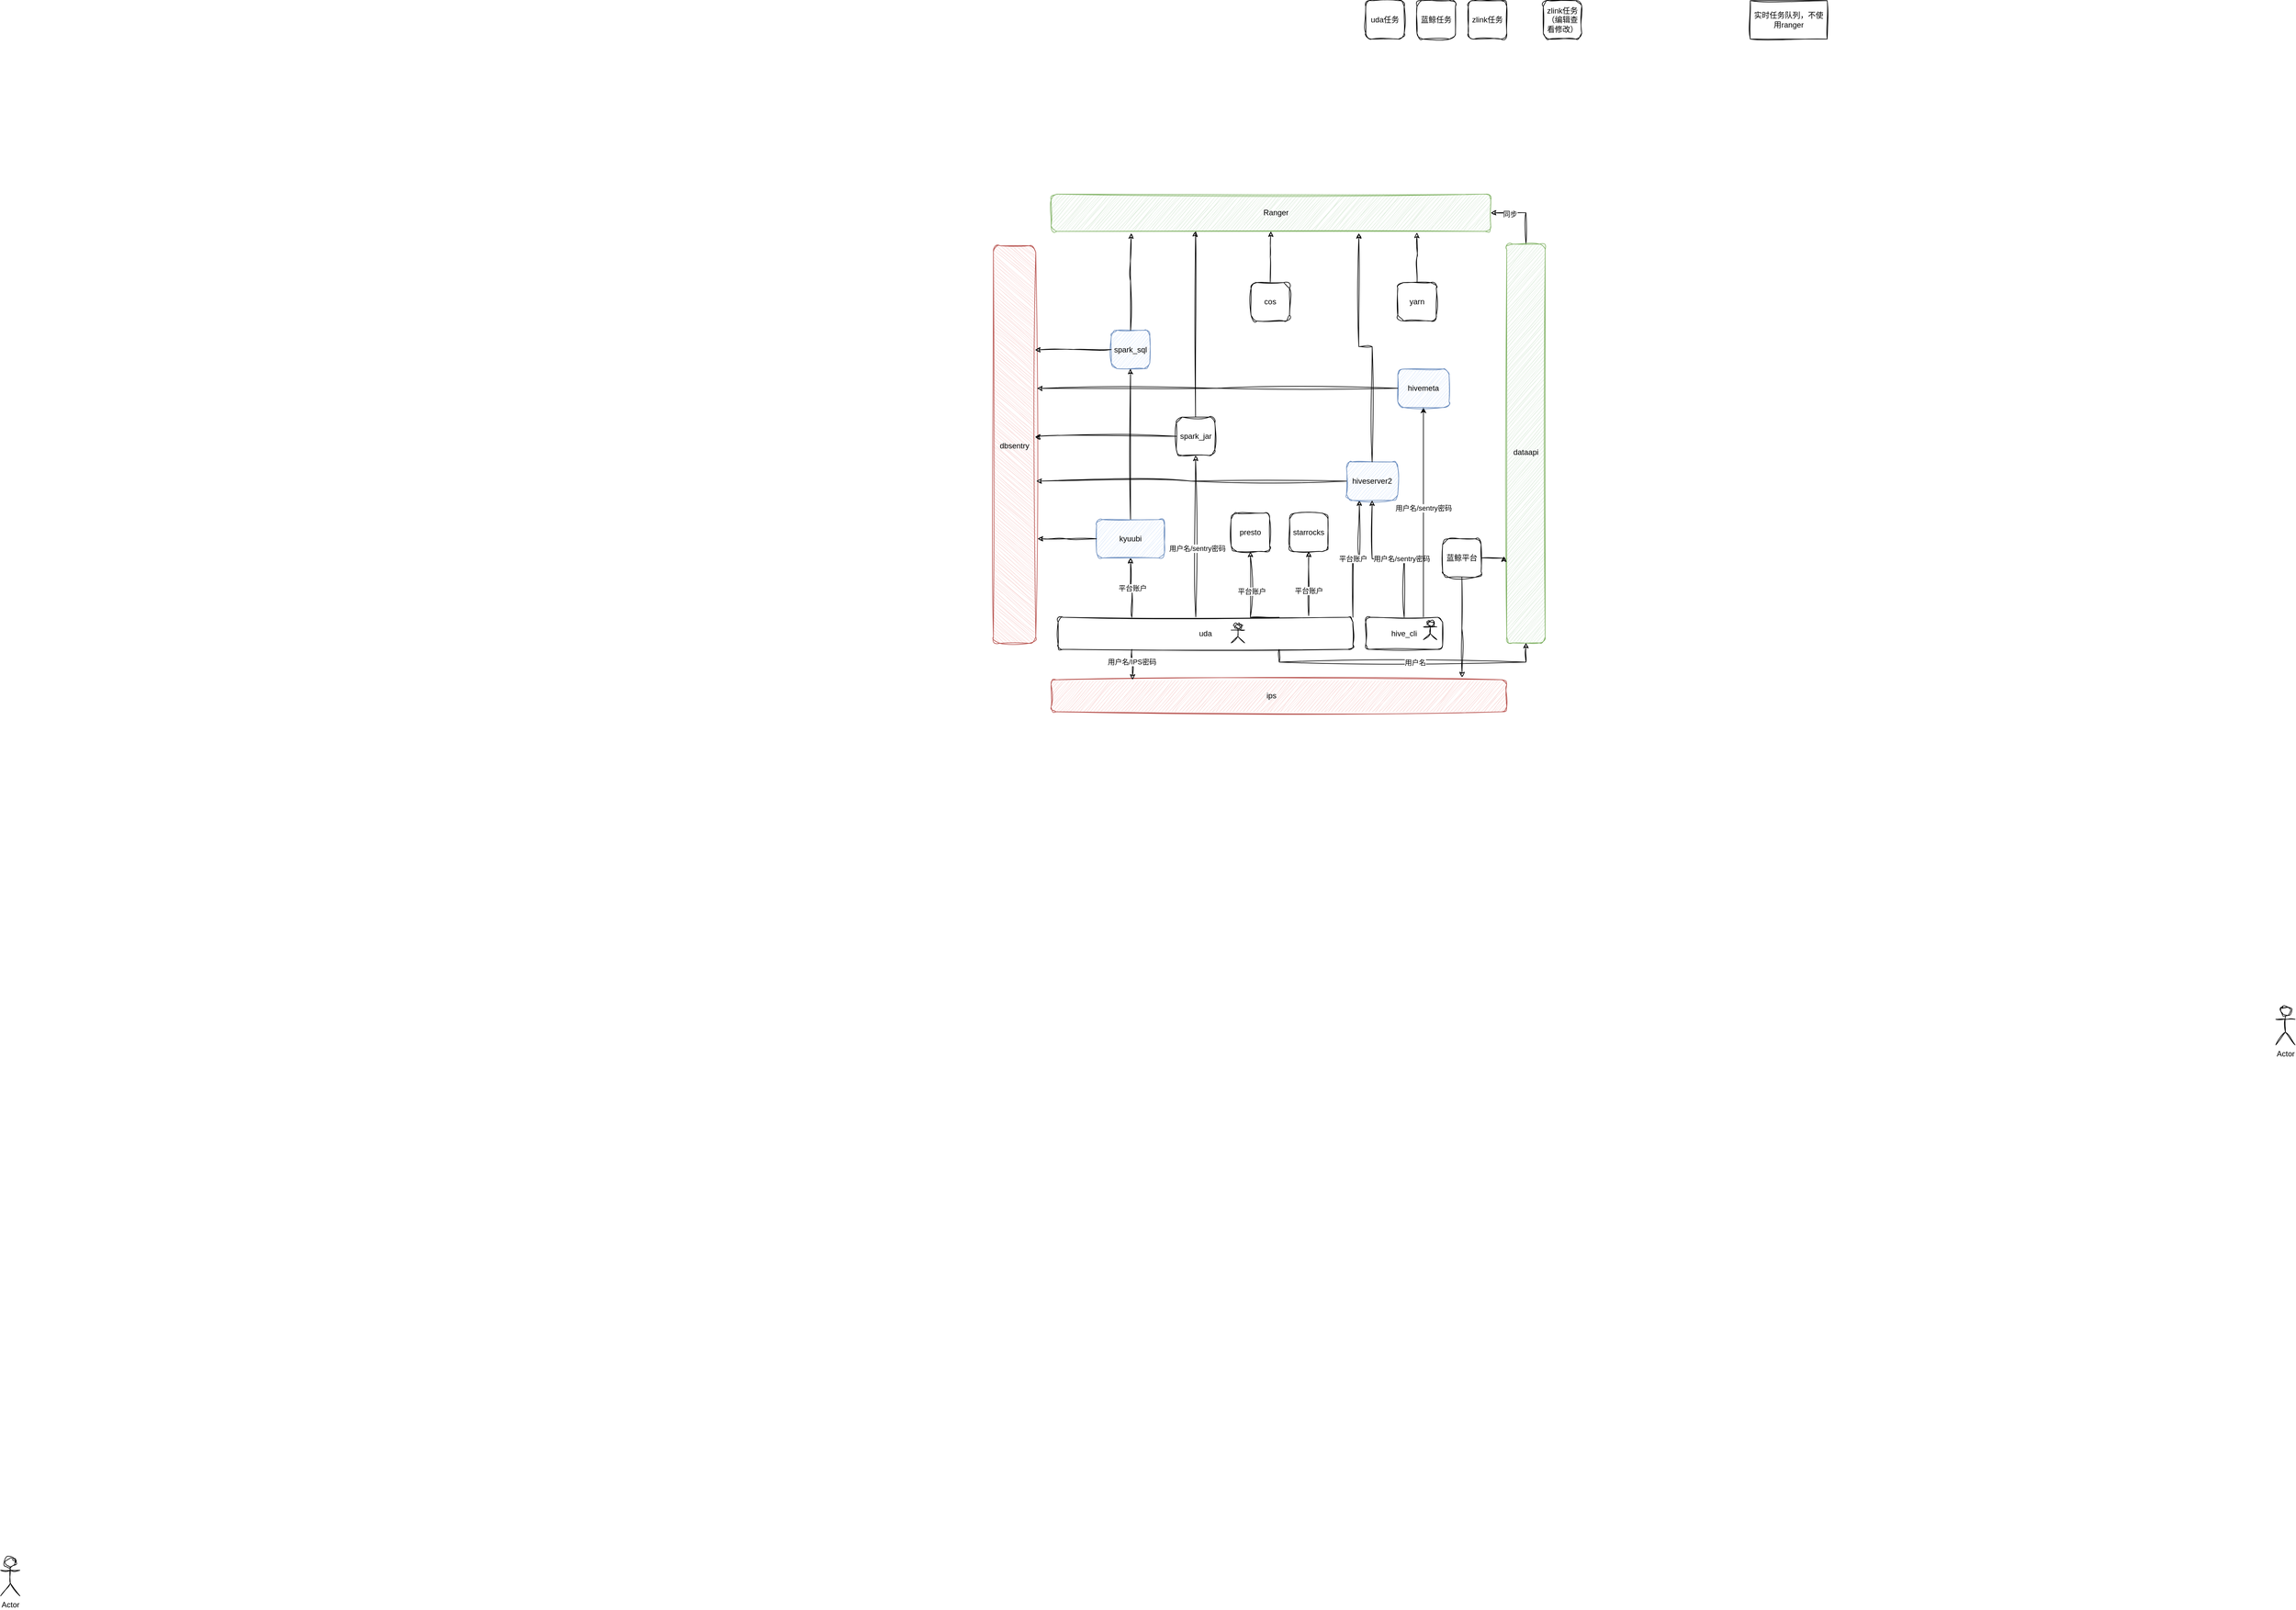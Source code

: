 <mxfile version="23.1.7" type="github">
  <diagram name="第 1 页" id="qP9gnh5afh9dPClMvoWA">
    <mxGraphModel dx="3341" dy="965" grid="1" gridSize="10" guides="1" tooltips="1" connect="1" arrows="1" fold="1" page="1" pageScale="1" pageWidth="827" pageHeight="1169" math="0" shadow="0">
      <root>
        <mxCell id="0" />
        <mxCell id="1" parent="0" />
        <mxCell id="mMMAuUwcqILH_Vkwu0sa-160" style="edgeStyle=orthogonalEdgeStyle;rounded=0;orthogonalLoop=1;jettySize=auto;html=1;exitX=0.5;exitY=0;exitDx=0;exitDy=0;entryX=1;entryY=0.5;entryDx=0;entryDy=0;sketch=1;curveFitting=1;jiggle=2;" edge="1" parent="1" source="mMMAuUwcqILH_Vkwu0sa-4" target="mMMAuUwcqILH_Vkwu0sa-9">
          <mxGeometry relative="1" as="geometry" />
        </mxCell>
        <mxCell id="mMMAuUwcqILH_Vkwu0sa-161" value="同步" style="edgeLabel;html=1;align=center;verticalAlign=middle;resizable=0;points=[];" vertex="1" connectable="0" parent="mMMAuUwcqILH_Vkwu0sa-160">
          <mxGeometry x="0.426" y="2" relative="1" as="geometry">
            <mxPoint as="offset" />
          </mxGeometry>
        </mxCell>
        <mxCell id="mMMAuUwcqILH_Vkwu0sa-4" value="" style="rounded=1;whiteSpace=wrap;html=1;sketch=1;curveFitting=1;jiggle=2;fillColor=#d5e8d4;strokeColor=#82b366;rotation=0;" vertex="1" parent="1">
          <mxGeometry x="700" y="390" width="60" height="622.5" as="geometry" />
        </mxCell>
        <mxCell id="mMMAuUwcqILH_Vkwu0sa-7" value="spark_sql" style="rounded=1;whiteSpace=wrap;html=1;sketch=1;curveFitting=1;jiggle=2;fillColor=#dae8fc;strokeColor=#6c8ebf;" vertex="1" parent="1">
          <mxGeometry x="83" y="524.5" width="60" height="60" as="geometry" />
        </mxCell>
        <mxCell id="mMMAuUwcqILH_Vkwu0sa-9" value="" style="rounded=1;whiteSpace=wrap;html=1;sketch=1;curveFitting=1;jiggle=2;fillColor=#d5e8d4;strokeColor=#82b366;rotation=90;direction=north;" vertex="1" parent="1">
          <mxGeometry x="303" y="-1.96" width="58.05" height="686.09" as="geometry" />
        </mxCell>
        <mxCell id="mMMAuUwcqILH_Vkwu0sa-198" style="edgeStyle=orthogonalEdgeStyle;rounded=0;orthogonalLoop=1;jettySize=auto;html=1;exitX=0.5;exitY=0;exitDx=0;exitDy=0;entryX=0.5;entryY=1;entryDx=0;entryDy=0;sketch=1;curveFitting=1;jiggle=2;" edge="1" parent="1" source="mMMAuUwcqILH_Vkwu0sa-10" target="mMMAuUwcqILH_Vkwu0sa-9">
          <mxGeometry relative="1" as="geometry" />
        </mxCell>
        <mxCell id="mMMAuUwcqILH_Vkwu0sa-10" value="cos" style="rounded=1;whiteSpace=wrap;html=1;sketch=1;curveFitting=1;jiggle=2;" vertex="1" parent="1">
          <mxGeometry x="301.05" y="450" width="60" height="60" as="geometry" />
        </mxCell>
        <mxCell id="mMMAuUwcqILH_Vkwu0sa-12" value="zlink任务（编辑查看修改）" style="rounded=1;whiteSpace=wrap;html=1;sketch=1;curveFitting=1;jiggle=2;" vertex="1" parent="1">
          <mxGeometry x="757" y="10" width="60" height="60" as="geometry" />
        </mxCell>
        <mxCell id="mMMAuUwcqILH_Vkwu0sa-13" value="uda任务" style="rounded=1;whiteSpace=wrap;html=1;sketch=1;curveFitting=1;jiggle=2;" vertex="1" parent="1">
          <mxGeometry x="480" y="10" width="60" height="60" as="geometry" />
        </mxCell>
        <mxCell id="mMMAuUwcqILH_Vkwu0sa-14" value="蓝鲸任务" style="rounded=1;whiteSpace=wrap;html=1;sketch=1;curveFitting=1;jiggle=2;" vertex="1" parent="1">
          <mxGeometry x="560" y="10" width="60" height="60" as="geometry" />
        </mxCell>
        <mxCell id="mMMAuUwcqILH_Vkwu0sa-15" value="zlink任务" style="rounded=1;whiteSpace=wrap;html=1;sketch=1;curveFitting=1;jiggle=2;" vertex="1" parent="1">
          <mxGeometry x="640" y="10" width="60" height="60" as="geometry" />
        </mxCell>
        <mxCell id="mMMAuUwcqILH_Vkwu0sa-16" value="实时任务队列，不使用ranger" style="whiteSpace=wrap;html=1;sketch=1;curveFitting=1;jiggle=2;" vertex="1" parent="1">
          <mxGeometry x="1080" y="10" width="120" height="60" as="geometry" />
        </mxCell>
        <mxCell id="mMMAuUwcqILH_Vkwu0sa-18" value="Actor" style="shape=umlActor;verticalLabelPosition=bottom;verticalAlign=top;html=1;outlineConnect=0;sketch=1;curveFitting=1;jiggle=2;" vertex="1" parent="1">
          <mxGeometry x="1900" y="1580" width="30" height="60" as="geometry" />
        </mxCell>
        <mxCell id="mMMAuUwcqILH_Vkwu0sa-19" value="Actor" style="shape=umlActor;verticalLabelPosition=bottom;verticalAlign=top;html=1;outlineConnect=0;sketch=1;curveFitting=1;jiggle=2;" vertex="1" parent="1">
          <mxGeometry x="-1650" y="2440" width="30" height="60" as="geometry" />
        </mxCell>
        <mxCell id="mMMAuUwcqILH_Vkwu0sa-21" value="" style="rounded=1;whiteSpace=wrap;html=1;sketch=1;curveFitting=1;jiggle=2;fillColor=#f8cecc;strokeColor=#b85450;rotation=-90;" vertex="1" parent="1">
          <mxGeometry x="-378.28" y="669.77" width="620.66" height="66.09" as="geometry" />
        </mxCell>
        <mxCell id="mMMAuUwcqILH_Vkwu0sa-23" value="" style="rounded=1;whiteSpace=wrap;html=1;sketch=1;curveFitting=1;jiggle=2;fillColor=#f8cecc;strokeColor=#b85450;rotation=0;" vertex="1" parent="1">
          <mxGeometry x="-11" y="1070" width="711" height="50" as="geometry" />
        </mxCell>
        <mxCell id="mMMAuUwcqILH_Vkwu0sa-97" style="edgeStyle=orthogonalEdgeStyle;rounded=0;orthogonalLoop=1;jettySize=auto;html=1;exitX=0.25;exitY=0;exitDx=0;exitDy=0;entryX=0.5;entryY=1;entryDx=0;entryDy=0;sketch=1;curveFitting=1;jiggle=2;" edge="1" parent="1" source="mMMAuUwcqILH_Vkwu0sa-27" target="mMMAuUwcqILH_Vkwu0sa-48">
          <mxGeometry relative="1" as="geometry" />
        </mxCell>
        <mxCell id="mMMAuUwcqILH_Vkwu0sa-136" value="平台账户" style="edgeLabel;html=1;align=center;verticalAlign=middle;resizable=0;points=[];" vertex="1" connectable="0" parent="mMMAuUwcqILH_Vkwu0sa-97">
          <mxGeometry x="-0.031" y="-1" relative="1" as="geometry">
            <mxPoint as="offset" />
          </mxGeometry>
        </mxCell>
        <mxCell id="mMMAuUwcqILH_Vkwu0sa-124" style="edgeStyle=orthogonalEdgeStyle;rounded=0;orthogonalLoop=1;jettySize=auto;html=1;exitX=0.75;exitY=1;exitDx=0;exitDy=0;entryX=0.5;entryY=1;entryDx=0;entryDy=0;sketch=1;curveFitting=1;jiggle=2;" edge="1" parent="1" source="mMMAuUwcqILH_Vkwu0sa-27" target="mMMAuUwcqILH_Vkwu0sa-4">
          <mxGeometry relative="1" as="geometry" />
        </mxCell>
        <mxCell id="mMMAuUwcqILH_Vkwu0sa-125" value="用户名" style="edgeLabel;html=1;align=center;verticalAlign=middle;resizable=0;points=[];" vertex="1" connectable="0" parent="mMMAuUwcqILH_Vkwu0sa-124">
          <mxGeometry x="0.067" relative="1" as="geometry">
            <mxPoint as="offset" />
          </mxGeometry>
        </mxCell>
        <mxCell id="mMMAuUwcqILH_Vkwu0sa-128" style="edgeStyle=orthogonalEdgeStyle;rounded=0;orthogonalLoop=1;jettySize=auto;html=1;exitX=1;exitY=0;exitDx=0;exitDy=0;entryX=0.25;entryY=1;entryDx=0;entryDy=0;sketch=1;curveFitting=1;jiggle=2;" edge="1" parent="1" source="mMMAuUwcqILH_Vkwu0sa-27" target="mMMAuUwcqILH_Vkwu0sa-30">
          <mxGeometry relative="1" as="geometry" />
        </mxCell>
        <mxCell id="mMMAuUwcqILH_Vkwu0sa-131" value="平台账户" style="edgeLabel;html=1;align=center;verticalAlign=middle;resizable=0;points=[];" vertex="1" connectable="0" parent="mMMAuUwcqILH_Vkwu0sa-128">
          <mxGeometry x="0.062" y="2" relative="1" as="geometry">
            <mxPoint x="-8" as="offset" />
          </mxGeometry>
        </mxCell>
        <mxCell id="mMMAuUwcqILH_Vkwu0sa-129" style="edgeStyle=orthogonalEdgeStyle;rounded=0;orthogonalLoop=1;jettySize=auto;html=1;exitX=0.75;exitY=0;exitDx=0;exitDy=0;entryX=0.5;entryY=1;entryDx=0;entryDy=0;sketch=1;curveFitting=1;jiggle=2;" edge="1" parent="1" source="mMMAuUwcqILH_Vkwu0sa-27" target="mMMAuUwcqILH_Vkwu0sa-89">
          <mxGeometry relative="1" as="geometry">
            <Array as="points">
              <mxPoint x="300" y="973" />
            </Array>
          </mxGeometry>
        </mxCell>
        <mxCell id="mMMAuUwcqILH_Vkwu0sa-130" value="平台账户" style="edgeLabel;html=1;align=center;verticalAlign=middle;resizable=0;points=[];" vertex="1" connectable="0" parent="mMMAuUwcqILH_Vkwu0sa-129">
          <mxGeometry x="0.157" y="-2" relative="1" as="geometry">
            <mxPoint as="offset" />
          </mxGeometry>
        </mxCell>
        <mxCell id="mMMAuUwcqILH_Vkwu0sa-27" value="uda" style="rounded=1;whiteSpace=wrap;html=1;sketch=1;curveFitting=1;jiggle=2;" vertex="1" parent="1">
          <mxGeometry y="972.5" width="460" height="50" as="geometry" />
        </mxCell>
        <mxCell id="mMMAuUwcqILH_Vkwu0sa-30" value="hiveserver2" style="rounded=1;whiteSpace=wrap;html=1;sketch=1;curveFitting=1;jiggle=2;fillColor=#dae8fc;strokeColor=#6c8ebf;" vertex="1" parent="1">
          <mxGeometry x="450" y="730" width="80" height="60" as="geometry" />
        </mxCell>
        <mxCell id="mMMAuUwcqILH_Vkwu0sa-182" style="edgeStyle=orthogonalEdgeStyle;rounded=0;orthogonalLoop=1;jettySize=auto;html=1;exitX=0.5;exitY=0;exitDx=0;exitDy=0;entryX=0.5;entryY=1;entryDx=0;entryDy=0;sketch=1;curveFitting=1;jiggle=2;" edge="1" parent="1" source="mMMAuUwcqILH_Vkwu0sa-48" target="mMMAuUwcqILH_Vkwu0sa-7">
          <mxGeometry relative="1" as="geometry" />
        </mxCell>
        <mxCell id="mMMAuUwcqILH_Vkwu0sa-48" value="kyuubi" style="rounded=1;whiteSpace=wrap;html=1;sketch=1;curveFitting=1;jiggle=2;fillColor=#dae8fc;strokeColor=#6c8ebf;" vertex="1" parent="1">
          <mxGeometry x="60" y="820" width="106" height="60" as="geometry" />
        </mxCell>
        <mxCell id="mMMAuUwcqILH_Vkwu0sa-49" value="" style="shape=umlActor;verticalLabelPosition=bottom;verticalAlign=top;html=1;outlineConnect=0;sketch=1;curveFitting=1;jiggle=2;" vertex="1" parent="1">
          <mxGeometry x="270" y="982.5" width="21" height="30" as="geometry" />
        </mxCell>
        <mxCell id="mMMAuUwcqILH_Vkwu0sa-121" style="edgeStyle=orthogonalEdgeStyle;rounded=0;orthogonalLoop=1;jettySize=auto;html=1;exitX=0.5;exitY=0;exitDx=0;exitDy=0;entryX=0.5;entryY=1;entryDx=0;entryDy=0;sketch=1;curveFitting=1;jiggle=2;" edge="1" parent="1" source="mMMAuUwcqILH_Vkwu0sa-50" target="mMMAuUwcqILH_Vkwu0sa-30">
          <mxGeometry relative="1" as="geometry" />
        </mxCell>
        <mxCell id="mMMAuUwcqILH_Vkwu0sa-122" value="用户名/sentry密码" style="edgeLabel;html=1;align=center;verticalAlign=middle;resizable=0;points=[];" vertex="1" connectable="0" parent="mMMAuUwcqILH_Vkwu0sa-121">
          <mxGeometry x="-0.173" y="-1" relative="1" as="geometry">
            <mxPoint as="offset" />
          </mxGeometry>
        </mxCell>
        <mxCell id="mMMAuUwcqILH_Vkwu0sa-145" style="edgeStyle=orthogonalEdgeStyle;rounded=0;orthogonalLoop=1;jettySize=auto;html=1;exitX=0.75;exitY=0;exitDx=0;exitDy=0;entryX=0.5;entryY=1;entryDx=0;entryDy=0;" edge="1" parent="1" source="mMMAuUwcqILH_Vkwu0sa-50" target="mMMAuUwcqILH_Vkwu0sa-141">
          <mxGeometry relative="1" as="geometry" />
        </mxCell>
        <mxCell id="mMMAuUwcqILH_Vkwu0sa-146" value="用户名/sentry密码" style="edgeLabel;html=1;align=center;verticalAlign=middle;resizable=0;points=[];" vertex="1" connectable="0" parent="mMMAuUwcqILH_Vkwu0sa-145">
          <mxGeometry x="0.043" relative="1" as="geometry">
            <mxPoint as="offset" />
          </mxGeometry>
        </mxCell>
        <mxCell id="mMMAuUwcqILH_Vkwu0sa-50" value="hive_cli" style="rounded=1;whiteSpace=wrap;html=1;sketch=1;curveFitting=1;jiggle=2;" vertex="1" parent="1">
          <mxGeometry x="480" y="972.5" width="120" height="50" as="geometry" />
        </mxCell>
        <mxCell id="mMMAuUwcqILH_Vkwu0sa-89" value="presto" style="rounded=1;whiteSpace=wrap;html=1;sketch=1;curveFitting=1;jiggle=2;" vertex="1" parent="1">
          <mxGeometry x="270" y="810" width="60" height="60" as="geometry" />
        </mxCell>
        <mxCell id="mMMAuUwcqILH_Vkwu0sa-90" value="蓝鲸平台" style="rounded=1;whiteSpace=wrap;html=1;sketch=1;curveFitting=1;jiggle=2;" vertex="1" parent="1">
          <mxGeometry x="600" y="850" width="60" height="60" as="geometry" />
        </mxCell>
        <mxCell id="mMMAuUwcqILH_Vkwu0sa-120" value="" style="shape=umlActor;verticalLabelPosition=bottom;verticalAlign=top;html=1;outlineConnect=0;sketch=1;curveFitting=1;jiggle=2;" vertex="1" parent="1">
          <mxGeometry x="570" y="977.5" width="21" height="30" as="geometry" />
        </mxCell>
        <mxCell id="mMMAuUwcqILH_Vkwu0sa-132" style="edgeStyle=orthogonalEdgeStyle;rounded=0;orthogonalLoop=1;jettySize=auto;html=1;exitX=0.5;exitY=0;exitDx=0;exitDy=0;entryX=0.7;entryY=1.05;entryDx=0;entryDy=0;entryPerimeter=0;sketch=1;curveFitting=1;jiggle=2;" edge="1" parent="1" source="mMMAuUwcqILH_Vkwu0sa-30" target="mMMAuUwcqILH_Vkwu0sa-9">
          <mxGeometry relative="1" as="geometry" />
        </mxCell>
        <mxCell id="mMMAuUwcqILH_Vkwu0sa-134" value="spark_jar" style="rounded=1;whiteSpace=wrap;html=1;sketch=1;curveFitting=1;jiggle=2;" vertex="1" parent="1">
          <mxGeometry x="184.5" y="660" width="60" height="60" as="geometry" />
        </mxCell>
        <mxCell id="mMMAuUwcqILH_Vkwu0sa-139" style="edgeStyle=orthogonalEdgeStyle;rounded=0;orthogonalLoop=1;jettySize=auto;html=1;exitX=0.5;exitY=0;exitDx=0;exitDy=0;sketch=1;curveFitting=1;jiggle=2;" edge="1" parent="1" source="mMMAuUwcqILH_Vkwu0sa-134">
          <mxGeometry relative="1" as="geometry">
            <mxPoint x="215" y="370" as="targetPoint" />
            <Array as="points">
              <mxPoint x="215" y="373" />
            </Array>
          </mxGeometry>
        </mxCell>
        <mxCell id="mMMAuUwcqILH_Vkwu0sa-141" value="hivemeta" style="rounded=1;whiteSpace=wrap;html=1;sketch=1;curveFitting=1;jiggle=2;fillColor=#dae8fc;strokeColor=#6c8ebf;" vertex="1" parent="1">
          <mxGeometry x="530" y="585" width="80" height="60" as="geometry" />
        </mxCell>
        <mxCell id="mMMAuUwcqILH_Vkwu0sa-153" style="edgeStyle=orthogonalEdgeStyle;rounded=0;orthogonalLoop=1;jettySize=auto;html=1;exitX=0.5;exitY=1;exitDx=0;exitDy=0;" edge="1" parent="1" source="mMMAuUwcqILH_Vkwu0sa-23" target="mMMAuUwcqILH_Vkwu0sa-23">
          <mxGeometry relative="1" as="geometry" />
        </mxCell>
        <mxCell id="mMMAuUwcqILH_Vkwu0sa-155" value="Ranger" style="text;html=1;align=center;verticalAlign=middle;whiteSpace=wrap;rounded=0;" vertex="1" parent="1">
          <mxGeometry x="310" y="326.09" width="60" height="30" as="geometry" />
        </mxCell>
        <mxCell id="mMMAuUwcqILH_Vkwu0sa-156" value="dbsentry" style="text;html=1;align=center;verticalAlign=middle;whiteSpace=wrap;rounded=0;" vertex="1" parent="1">
          <mxGeometry x="-97.96" y="690" width="60" height="30" as="geometry" />
        </mxCell>
        <mxCell id="mMMAuUwcqILH_Vkwu0sa-157" value="dataapi" style="text;html=1;align=center;verticalAlign=middle;whiteSpace=wrap;rounded=0;" vertex="1" parent="1">
          <mxGeometry x="700" y="700" width="60" height="30" as="geometry" />
        </mxCell>
        <mxCell id="mMMAuUwcqILH_Vkwu0sa-158" value="ips" style="text;html=1;align=center;verticalAlign=middle;whiteSpace=wrap;rounded=0;" vertex="1" parent="1">
          <mxGeometry x="303" y="1080" width="60" height="30" as="geometry" />
        </mxCell>
        <mxCell id="mMMAuUwcqILH_Vkwu0sa-164" style="edgeStyle=orthogonalEdgeStyle;rounded=0;orthogonalLoop=1;jettySize=auto;html=1;exitX=0.25;exitY=1;exitDx=0;exitDy=0;entryX=0.179;entryY=0;entryDx=0;entryDy=0;entryPerimeter=0;sketch=1;curveFitting=1;jiggle=2;" edge="1" parent="1" source="mMMAuUwcqILH_Vkwu0sa-27" target="mMMAuUwcqILH_Vkwu0sa-23">
          <mxGeometry relative="1" as="geometry" />
        </mxCell>
        <mxCell id="mMMAuUwcqILH_Vkwu0sa-165" value="用户名/IPS密码" style="edgeLabel;html=1;align=center;verticalAlign=middle;resizable=0;points=[];" vertex="1" connectable="0" parent="mMMAuUwcqILH_Vkwu0sa-164">
          <mxGeometry x="-0.234" relative="1" as="geometry">
            <mxPoint y="1" as="offset" />
          </mxGeometry>
        </mxCell>
        <mxCell id="mMMAuUwcqILH_Vkwu0sa-175" style="edgeStyle=orthogonalEdgeStyle;rounded=0;orthogonalLoop=1;jettySize=auto;html=1;exitX=0;exitY=0.5;exitDx=0;exitDy=0;entryX=0.408;entryY=1.014;entryDx=0;entryDy=0;entryPerimeter=0;sketch=1;curveFitting=1;jiggle=2;" edge="1" parent="1" source="mMMAuUwcqILH_Vkwu0sa-30" target="mMMAuUwcqILH_Vkwu0sa-21">
          <mxGeometry relative="1" as="geometry" />
        </mxCell>
        <mxCell id="mMMAuUwcqILH_Vkwu0sa-179" style="edgeStyle=orthogonalEdgeStyle;rounded=0;orthogonalLoop=1;jettySize=auto;html=1;exitX=0;exitY=0.5;exitDx=0;exitDy=0;entryX=0.263;entryY=1.044;entryDx=0;entryDy=0;entryPerimeter=0;sketch=1;curveFitting=1;jiggle=2;" edge="1" parent="1" source="mMMAuUwcqILH_Vkwu0sa-48" target="mMMAuUwcqILH_Vkwu0sa-21">
          <mxGeometry relative="1" as="geometry" />
        </mxCell>
        <mxCell id="mMMAuUwcqILH_Vkwu0sa-181" style="edgeStyle=orthogonalEdgeStyle;rounded=0;orthogonalLoop=1;jettySize=auto;html=1;exitX=0;exitY=0.5;exitDx=0;exitDy=0;entryX=0.519;entryY=0.983;entryDx=0;entryDy=0;entryPerimeter=0;sketch=1;curveFitting=1;jiggle=2;" edge="1" parent="1" source="mMMAuUwcqILH_Vkwu0sa-134" target="mMMAuUwcqILH_Vkwu0sa-21">
          <mxGeometry relative="1" as="geometry">
            <Array as="points">
              <mxPoint x="-33" y="690" />
              <mxPoint x="-33" y="691" />
            </Array>
          </mxGeometry>
        </mxCell>
        <mxCell id="mMMAuUwcqILH_Vkwu0sa-183" style="edgeStyle=orthogonalEdgeStyle;rounded=0;orthogonalLoop=1;jettySize=auto;html=1;exitX=0.5;exitY=0;exitDx=0;exitDy=0;entryX=0.182;entryY=1.05;entryDx=0;entryDy=0;entryPerimeter=0;sketch=1;curveFitting=1;jiggle=2;" edge="1" parent="1" source="mMMAuUwcqILH_Vkwu0sa-7" target="mMMAuUwcqILH_Vkwu0sa-9">
          <mxGeometry relative="1" as="geometry" />
        </mxCell>
        <mxCell id="mMMAuUwcqILH_Vkwu0sa-184" style="edgeStyle=orthogonalEdgeStyle;rounded=0;orthogonalLoop=1;jettySize=auto;html=1;exitX=0;exitY=0.5;exitDx=0;exitDy=0;entryX=0.738;entryY=0.983;entryDx=0;entryDy=0;entryPerimeter=0;sketch=1;curveFitting=1;jiggle=2;" edge="1" parent="1" source="mMMAuUwcqILH_Vkwu0sa-7" target="mMMAuUwcqILH_Vkwu0sa-21">
          <mxGeometry relative="1" as="geometry" />
        </mxCell>
        <mxCell id="mMMAuUwcqILH_Vkwu0sa-186" value="" style="endArrow=classic;html=1;rounded=0;entryX=0.5;entryY=1;entryDx=0;entryDy=0;exitX=0.467;exitY=-0.01;exitDx=0;exitDy=0;exitPerimeter=0;sketch=1;curveFitting=1;jiggle=2;" edge="1" parent="1" source="mMMAuUwcqILH_Vkwu0sa-27" target="mMMAuUwcqILH_Vkwu0sa-134">
          <mxGeometry width="50" height="50" relative="1" as="geometry">
            <mxPoint x="220" y="970" as="sourcePoint" />
            <mxPoint x="260" y="920" as="targetPoint" />
          </mxGeometry>
        </mxCell>
        <mxCell id="mMMAuUwcqILH_Vkwu0sa-187" value="用户名/sentry密码" style="edgeLabel;html=1;align=center;verticalAlign=middle;resizable=0;points=[];" vertex="1" connectable="0" parent="mMMAuUwcqILH_Vkwu0sa-186">
          <mxGeometry x="-0.147" y="-2" relative="1" as="geometry">
            <mxPoint as="offset" />
          </mxGeometry>
        </mxCell>
        <mxCell id="mMMAuUwcqILH_Vkwu0sa-188" style="edgeStyle=orthogonalEdgeStyle;rounded=0;orthogonalLoop=1;jettySize=auto;html=1;exitX=0;exitY=0.5;exitDx=0;exitDy=0;entryX=0.641;entryY=1.029;entryDx=0;entryDy=0;entryPerimeter=0;sketch=1;curveFitting=1;jiggle=2;" edge="1" parent="1" source="mMMAuUwcqILH_Vkwu0sa-141" target="mMMAuUwcqILH_Vkwu0sa-21">
          <mxGeometry relative="1" as="geometry" />
        </mxCell>
        <mxCell id="mMMAuUwcqILH_Vkwu0sa-192" value="starrocks" style="rounded=1;whiteSpace=wrap;html=1;sketch=1;curveFitting=1;jiggle=2;" vertex="1" parent="1">
          <mxGeometry x="361.05" y="810" width="60" height="60" as="geometry" />
        </mxCell>
        <mxCell id="mMMAuUwcqILH_Vkwu0sa-193" value="" style="endArrow=classic;html=1;rounded=0;entryX=0.5;entryY=1;entryDx=0;entryDy=0;sketch=1;curveFitting=1;jiggle=2;" edge="1" parent="1" target="mMMAuUwcqILH_Vkwu0sa-192">
          <mxGeometry width="50" height="50" relative="1" as="geometry">
            <mxPoint x="391" y="970" as="sourcePoint" />
            <mxPoint x="430" y="920" as="targetPoint" />
          </mxGeometry>
        </mxCell>
        <mxCell id="mMMAuUwcqILH_Vkwu0sa-194" value="平台账户" style="edgeLabel;html=1;align=center;verticalAlign=middle;resizable=0;points=[];" vertex="1" connectable="0" parent="mMMAuUwcqILH_Vkwu0sa-193">
          <mxGeometry x="-0.22" relative="1" as="geometry">
            <mxPoint as="offset" />
          </mxGeometry>
        </mxCell>
        <mxCell id="mMMAuUwcqILH_Vkwu0sa-195" style="edgeStyle=orthogonalEdgeStyle;rounded=0;orthogonalLoop=1;jettySize=auto;html=1;exitX=0.5;exitY=1;exitDx=0;exitDy=0;entryX=0.902;entryY=-0.075;entryDx=0;entryDy=0;entryPerimeter=0;sketch=1;curveFitting=1;jiggle=2;" edge="1" parent="1" source="mMMAuUwcqILH_Vkwu0sa-90" target="mMMAuUwcqILH_Vkwu0sa-23">
          <mxGeometry relative="1" as="geometry" />
        </mxCell>
        <mxCell id="mMMAuUwcqILH_Vkwu0sa-196" style="edgeStyle=orthogonalEdgeStyle;rounded=0;orthogonalLoop=1;jettySize=auto;html=1;exitX=1;exitY=0.5;exitDx=0;exitDy=0;entryX=-0.075;entryY=0.783;entryDx=0;entryDy=0;entryPerimeter=0;sketch=1;curveFitting=1;jiggle=2;" edge="1" parent="1" source="mMMAuUwcqILH_Vkwu0sa-90" target="mMMAuUwcqILH_Vkwu0sa-4">
          <mxGeometry relative="1" as="geometry" />
        </mxCell>
        <mxCell id="mMMAuUwcqILH_Vkwu0sa-199" value="yarn" style="rounded=1;whiteSpace=wrap;html=1;sketch=1;curveFitting=1;jiggle=2;" vertex="1" parent="1">
          <mxGeometry x="530" y="450" width="60" height="60" as="geometry" />
        </mxCell>
        <mxCell id="mMMAuUwcqILH_Vkwu0sa-201" style="edgeStyle=orthogonalEdgeStyle;rounded=0;orthogonalLoop=1;jettySize=auto;html=1;exitX=0.5;exitY=0;exitDx=0;exitDy=0;entryX=0.832;entryY=1.033;entryDx=0;entryDy=0;entryPerimeter=0;sketch=1;curveFitting=1;jiggle=2;" edge="1" parent="1" source="mMMAuUwcqILH_Vkwu0sa-199" target="mMMAuUwcqILH_Vkwu0sa-9">
          <mxGeometry relative="1" as="geometry" />
        </mxCell>
      </root>
    </mxGraphModel>
  </diagram>
</mxfile>
